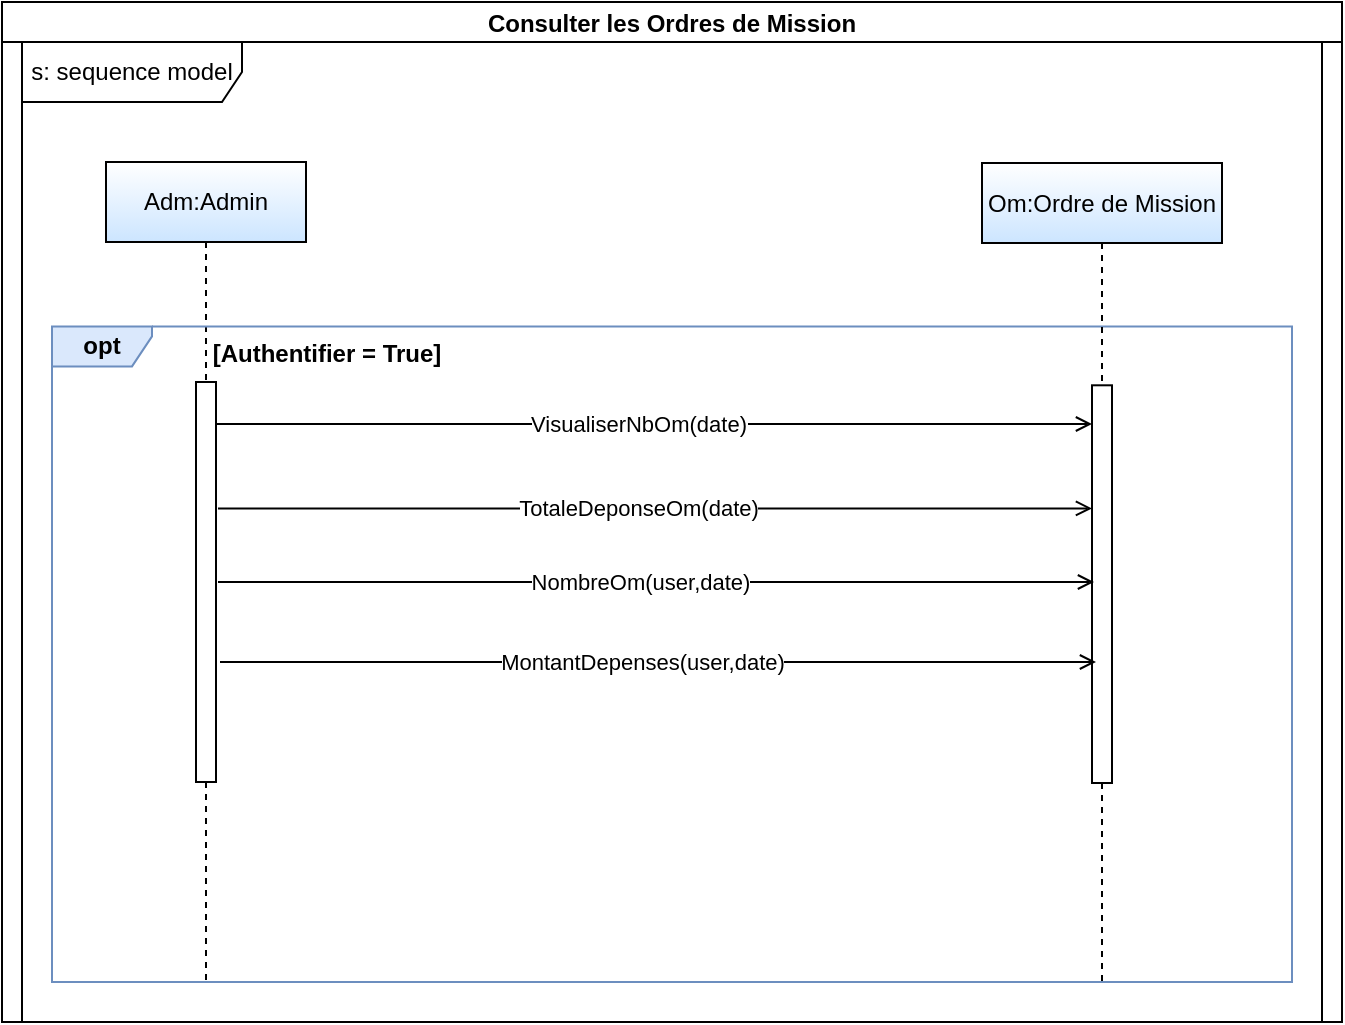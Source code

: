 <mxfile version="24.2.0" type="github">
  <diagram name="Page-1" id="VPSog0np3-lr8vOsg7xT">
    <mxGraphModel dx="2416" dy="1902" grid="1" gridSize="10" guides="1" tooltips="1" connect="1" arrows="1" fold="1" page="1" pageScale="1" pageWidth="850" pageHeight="1100" math="0" shadow="0">
      <root>
        <mxCell id="0" />
        <mxCell id="1" parent="0" />
        <mxCell id="bnQwY3xGrM0n68NEsYvb-1" value="Adm:Admin" style="shape=umlLifeline;perimeter=lifelinePerimeter;whiteSpace=wrap;html=1;container=0;dropTarget=0;collapsible=0;recursiveResize=0;outlineConnect=0;portConstraint=eastwest;newEdgeStyle={&quot;edgeStyle&quot;:&quot;elbowEdgeStyle&quot;,&quot;elbow&quot;:&quot;vertical&quot;,&quot;curved&quot;:0,&quot;rounded&quot;:0};fillColor=default;strokeColor=#000000;gradientColor=#CCE5FF;" vertex="1" parent="1">
          <mxGeometry x="42" y="40" width="100" height="410" as="geometry" />
        </mxCell>
        <mxCell id="bnQwY3xGrM0n68NEsYvb-2" value="" style="html=1;points=[];perimeter=orthogonalPerimeter;outlineConnect=0;targetShapes=umlLifeline;portConstraint=eastwest;newEdgeStyle={&quot;edgeStyle&quot;:&quot;elbowEdgeStyle&quot;,&quot;elbow&quot;:&quot;vertical&quot;,&quot;curved&quot;:0,&quot;rounded&quot;:0};" vertex="1" parent="bnQwY3xGrM0n68NEsYvb-1">
          <mxGeometry x="45" y="110" width="10" height="200" as="geometry" />
        </mxCell>
        <mxCell id="bnQwY3xGrM0n68NEsYvb-4" value="" style="group;fillColor=none;" vertex="1" connectable="0" parent="1">
          <mxGeometry x="15" y="124" width="620" height="326" as="geometry" />
        </mxCell>
        <mxCell id="bnQwY3xGrM0n68NEsYvb-5" value="&lt;b&gt;opt&lt;/b&gt;" style="shape=umlFrame;whiteSpace=wrap;html=1;pointerEvents=0;width=50;height=20;fillColor=#dae8fc;strokeColor=#6c8ebf;" vertex="1" parent="bnQwY3xGrM0n68NEsYvb-4">
          <mxGeometry y="-1.81" width="620" height="327.81" as="geometry" />
        </mxCell>
        <mxCell id="bnQwY3xGrM0n68NEsYvb-6" value="&lt;b&gt;[Authentifier = True]&lt;/b&gt;" style="text;html=1;align=center;verticalAlign=middle;resizable=0;points=[];autosize=1;strokeColor=none;fillColor=none;" vertex="1" parent="bnQwY3xGrM0n68NEsYvb-4">
          <mxGeometry x="66.906" y="-3.329" width="140" height="30" as="geometry" />
        </mxCell>
        <mxCell id="bnQwY3xGrM0n68NEsYvb-40" value="" style="endArrow=open;endFill=1;html=1;rounded=0;" edge="1" parent="bnQwY3xGrM0n68NEsYvb-4">
          <mxGeometry width="160" relative="1" as="geometry">
            <mxPoint x="83" y="89.215" as="sourcePoint" />
            <mxPoint x="520" y="89.215" as="targetPoint" />
          </mxGeometry>
        </mxCell>
        <mxCell id="bnQwY3xGrM0n68NEsYvb-41" value="TotaleDeponseOm(date)" style="edgeLabel;html=1;align=center;verticalAlign=middle;resizable=0;points=[];" vertex="1" connectable="0" parent="bnQwY3xGrM0n68NEsYvb-40">
          <mxGeometry x="-0.048" relative="1" as="geometry">
            <mxPoint x="2" as="offset" />
          </mxGeometry>
        </mxCell>
        <mxCell id="bnQwY3xGrM0n68NEsYvb-23" value="Om:Ordre de Mission" style="shape=umlLifeline;perimeter=lifelinePerimeter;whiteSpace=wrap;html=1;container=0;dropTarget=0;collapsible=0;recursiveResize=0;outlineConnect=0;portConstraint=eastwest;newEdgeStyle={&quot;edgeStyle&quot;:&quot;elbowEdgeStyle&quot;,&quot;elbow&quot;:&quot;vertical&quot;,&quot;curved&quot;:0,&quot;rounded&quot;:0};gradientColor=#CCE5FF;" vertex="1" parent="1">
          <mxGeometry x="480" y="40.5" width="120" height="409.5" as="geometry" />
        </mxCell>
        <mxCell id="bnQwY3xGrM0n68NEsYvb-37" value="" style="html=1;points=[];perimeter=orthogonalPerimeter;outlineConnect=0;targetShapes=umlLifeline;portConstraint=eastwest;newEdgeStyle={&quot;edgeStyle&quot;:&quot;elbowEdgeStyle&quot;,&quot;elbow&quot;:&quot;vertical&quot;,&quot;curved&quot;:0,&quot;rounded&quot;:0};" vertex="1" parent="bnQwY3xGrM0n68NEsYvb-23">
          <mxGeometry x="55" y="111.15" width="10" height="198.85" as="geometry" />
        </mxCell>
        <mxCell id="bnQwY3xGrM0n68NEsYvb-34" value="Consulter les Ordres de Mission" style="swimlane;startSize=20;" vertex="1" parent="1">
          <mxGeometry x="-10" y="-40" width="670" height="510" as="geometry">
            <mxRectangle x="-10" y="-30" width="90" height="30" as="alternateBounds" />
          </mxGeometry>
        </mxCell>
        <mxCell id="bnQwY3xGrM0n68NEsYvb-35" value="s: sequence model" style="shape=umlFrame;whiteSpace=wrap;html=1;pointerEvents=0;width=110;height=30;" vertex="1" parent="bnQwY3xGrM0n68NEsYvb-34">
          <mxGeometry x="10" y="20" width="650" height="490" as="geometry" />
        </mxCell>
        <mxCell id="bnQwY3xGrM0n68NEsYvb-44" value="" style="endArrow=open;endFill=1;html=1;rounded=0;" edge="1" parent="bnQwY3xGrM0n68NEsYvb-34">
          <mxGeometry width="160" relative="1" as="geometry">
            <mxPoint x="108" y="290" as="sourcePoint" />
            <mxPoint x="546" y="290" as="targetPoint" />
          </mxGeometry>
        </mxCell>
        <mxCell id="bnQwY3xGrM0n68NEsYvb-45" value="NombreOm(user,date)" style="edgeLabel;html=1;align=center;verticalAlign=middle;resizable=0;points=[];" vertex="1" connectable="0" parent="bnQwY3xGrM0n68NEsYvb-44">
          <mxGeometry x="-0.048" relative="1" as="geometry">
            <mxPoint x="2" as="offset" />
          </mxGeometry>
        </mxCell>
        <mxCell id="bnQwY3xGrM0n68NEsYvb-47" value="" style="endArrow=open;endFill=1;html=1;rounded=0;" edge="1" parent="bnQwY3xGrM0n68NEsYvb-34">
          <mxGeometry width="160" relative="1" as="geometry">
            <mxPoint x="109" y="330" as="sourcePoint" />
            <mxPoint x="547" y="330" as="targetPoint" />
          </mxGeometry>
        </mxCell>
        <mxCell id="bnQwY3xGrM0n68NEsYvb-48" value="MontantDepenses(user,date)" style="edgeLabel;html=1;align=center;verticalAlign=middle;resizable=0;points=[];" vertex="1" connectable="0" parent="bnQwY3xGrM0n68NEsYvb-47">
          <mxGeometry x="-0.048" relative="1" as="geometry">
            <mxPoint x="2" as="offset" />
          </mxGeometry>
        </mxCell>
        <mxCell id="bnQwY3xGrM0n68NEsYvb-38" value="" style="endArrow=open;endFill=1;html=1;rounded=0;" edge="1" parent="1">
          <mxGeometry width="160" relative="1" as="geometry">
            <mxPoint x="97" y="171" as="sourcePoint" />
            <mxPoint x="535" y="171" as="targetPoint" />
          </mxGeometry>
        </mxCell>
        <mxCell id="bnQwY3xGrM0n68NEsYvb-39" value="VisualiserNbOm(date)" style="edgeLabel;html=1;align=center;verticalAlign=middle;resizable=0;points=[];" vertex="1" connectable="0" parent="bnQwY3xGrM0n68NEsYvb-38">
          <mxGeometry x="-0.048" relative="1" as="geometry">
            <mxPoint x="2" as="offset" />
          </mxGeometry>
        </mxCell>
      </root>
    </mxGraphModel>
  </diagram>
</mxfile>
